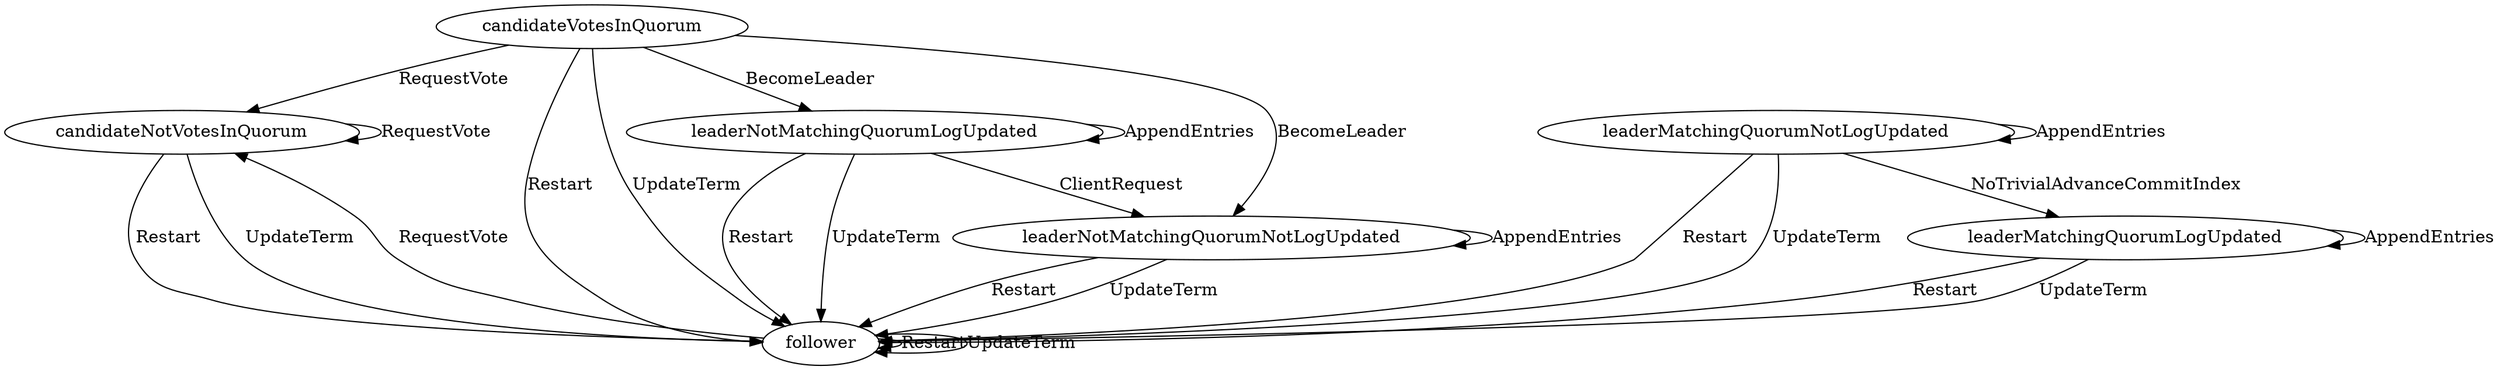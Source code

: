 digraph Estados {
    rankdir=TB;
    "candidateNotVotesInQuorum" -> "candidateNotVotesInQuorum" [label="RequestVote"];
    "candidateNotVotesInQuorum" -> "follower" [label="Restart"];
    "candidateNotVotesInQuorum" -> "follower" [label="UpdateTerm"];
    "candidateVotesInQuorum" -> "leaderNotMatchingQuorumLogUpdated" [label="BecomeLeader"];
    "candidateVotesInQuorum" -> "leaderNotMatchingQuorumNotLogUpdated" [label="BecomeLeader"];
    "candidateVotesInQuorum" -> "candidateNotVotesInQuorum" [label="RequestVote"];
    "candidateVotesInQuorum" -> "follower" [label="Restart"];
    "candidateVotesInQuorum" -> "follower" [label="UpdateTerm"];
    "follower" -> "candidateNotVotesInQuorum" [label="RequestVote"];
    "follower" -> "follower" [label="Restart"];
    "follower" -> "follower" [label="UpdateTerm"];
    "leaderMatchingQuorumLogUpdated" -> "leaderMatchingQuorumLogUpdated" [label="AppendEntries"];
    "leaderMatchingQuorumLogUpdated" -> "follower" [label="Restart"];
    "leaderMatchingQuorumLogUpdated" -> "follower" [label="UpdateTerm"];
    "leaderMatchingQuorumNotLogUpdated" -> "leaderMatchingQuorumNotLogUpdated" [label="AppendEntries"];
    "leaderMatchingQuorumNotLogUpdated" -> "leaderMatchingQuorumLogUpdated" [label="NoTrivialAdvanceCommitIndex"];
    "leaderMatchingQuorumNotLogUpdated" -> "follower" [label="Restart"];
    "leaderMatchingQuorumNotLogUpdated" -> "follower" [label="UpdateTerm"];
    "leaderNotMatchingQuorumLogUpdated" -> "leaderNotMatchingQuorumLogUpdated" [label="AppendEntries"];
    "leaderNotMatchingQuorumLogUpdated" -> "leaderNotMatchingQuorumNotLogUpdated" [label="ClientRequest"];
    "leaderNotMatchingQuorumLogUpdated" -> "follower" [label="Restart"];
    "leaderNotMatchingQuorumLogUpdated" -> "follower" [label="UpdateTerm"];
    "leaderNotMatchingQuorumNotLogUpdated" -> "leaderNotMatchingQuorumNotLogUpdated" [label="AppendEntries"];
    "leaderNotMatchingQuorumNotLogUpdated" -> "follower" [label="Restart"];
    "leaderNotMatchingQuorumNotLogUpdated" -> "follower" [label="UpdateTerm"];
}
